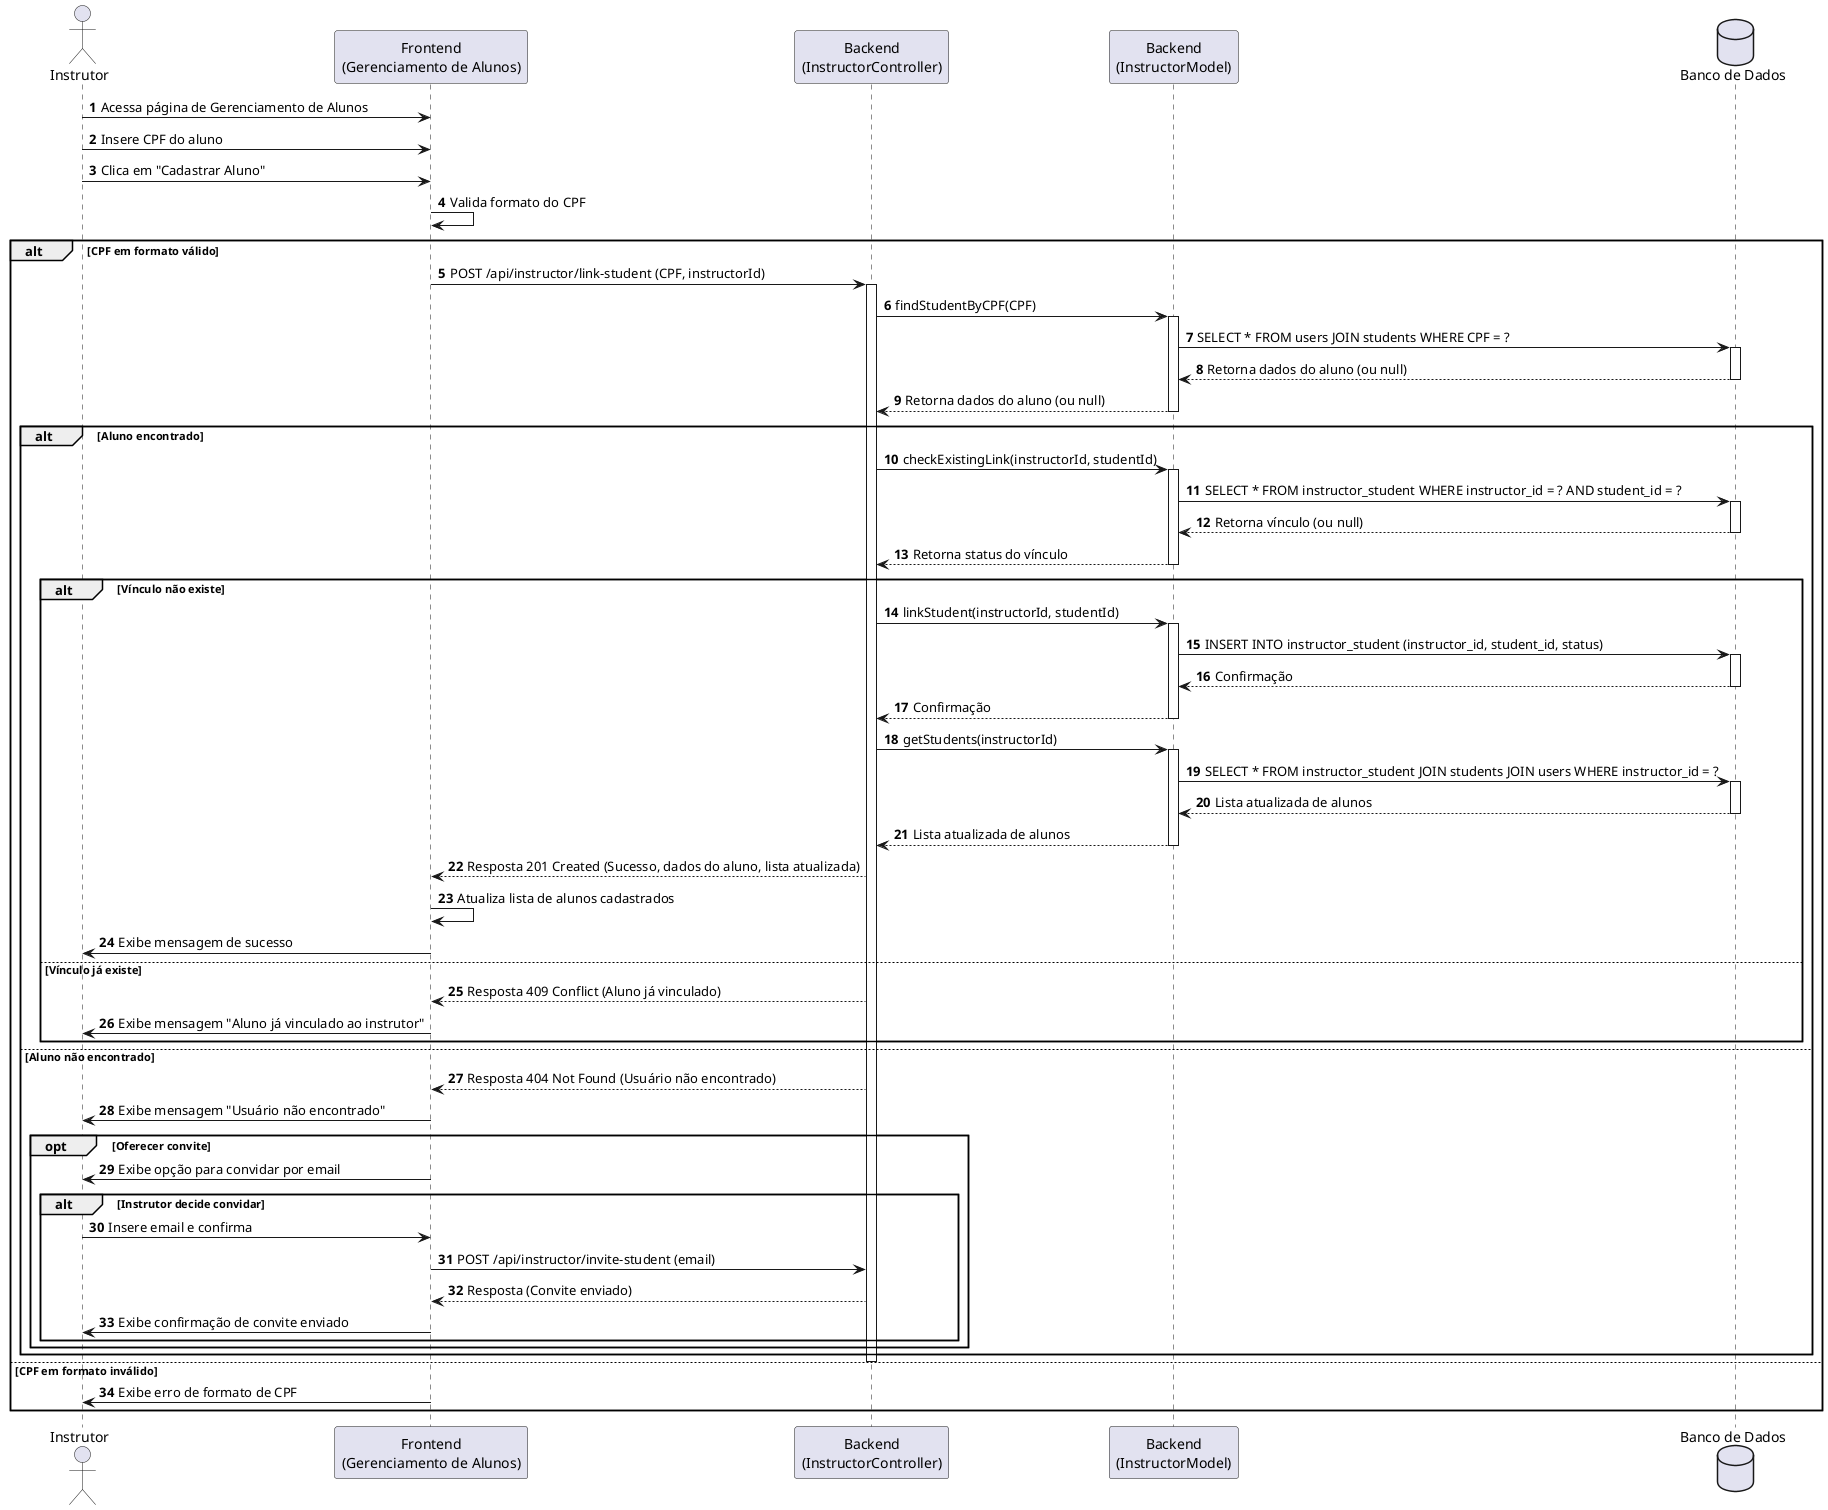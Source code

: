 @startuml Sequence Diagram - Vincular Aluno por CPF

autonumber

actor "Instrutor" as Instructor
participant "Frontend\n(Gerenciamento de Alunos)" as Frontend
participant "Backend\n(InstructorController)" as Controller
participant "Backend\n(InstructorModel)" as Model
database "Banco de Dados" as DB

Instructor -> Frontend : Acessa página de Gerenciamento de Alunos
Instructor -> Frontend : Insere CPF do aluno
Instructor -> Frontend : Clica em "Cadastrar Aluno"

Frontend -> Frontend : Valida formato do CPF

alt CPF em formato válido
    Frontend -> Controller : POST /api/instructor/link-student (CPF, instructorId)
    activate Controller
    
    Controller -> Model : findStudentByCPF(CPF)
    activate Model
    Model -> DB : SELECT * FROM users JOIN students WHERE CPF = ?
    activate DB
    DB --> Model : Retorna dados do aluno (ou null)
    deactivate DB
    Model --> Controller : Retorna dados do aluno (ou null)
    deactivate Model
    
    alt Aluno encontrado
        Controller -> Model : checkExistingLink(instructorId, studentId)
        activate Model
        Model -> DB : SELECT * FROM instructor_student WHERE instructor_id = ? AND student_id = ?
        activate DB
        DB --> Model : Retorna vínculo (ou null)
        deactivate DB
        Model --> Controller : Retorna status do vínculo
        deactivate Model
        
        alt Vínculo não existe
            Controller -> Model : linkStudent(instructorId, studentId)
            activate Model
            Model -> DB : INSERT INTO instructor_student (instructor_id, student_id, status)
            activate DB
            DB --> Model : Confirmação
            deactivate DB
            Model --> Controller : Confirmação
            deactivate Model
            
            Controller -> Model : getStudents(instructorId)
            activate Model
            Model -> DB : SELECT * FROM instructor_student JOIN students JOIN users WHERE instructor_id = ?
            activate DB
            DB --> Model : Lista atualizada de alunos
            deactivate DB
            Model --> Controller : Lista atualizada de alunos
            deactivate Model
            
            Controller --> Frontend : Resposta 201 Created (Sucesso, dados do aluno, lista atualizada)
            Frontend -> Frontend : Atualiza lista de alunos cadastrados
            Frontend -> Instructor : Exibe mensagem de sucesso
        else Vínculo já existe
            Controller --> Frontend : Resposta 409 Conflict (Aluno já vinculado)
            Frontend -> Instructor : Exibe mensagem "Aluno já vinculado ao instrutor"
        end
    else Aluno não encontrado
        Controller --> Frontend : Resposta 404 Not Found (Usuário não encontrado)
        Frontend -> Instructor : Exibe mensagem "Usuário não encontrado"
        
        opt Oferecer convite
            Frontend -> Instructor : Exibe opção para convidar por email
            
            alt Instrutor decide convidar
                Instructor -> Frontend : Insere email e confirma
                Frontend -> Controller : POST /api/instructor/invite-student (email)
                Controller --> Frontend : Resposta (Convite enviado)
                Frontend -> Instructor : Exibe confirmação de convite enviado
            end
        end
    end
    
    deactivate Controller
else CPF em formato inválido
    Frontend -> Instructor : Exibe erro de formato de CPF
end

@enduml
